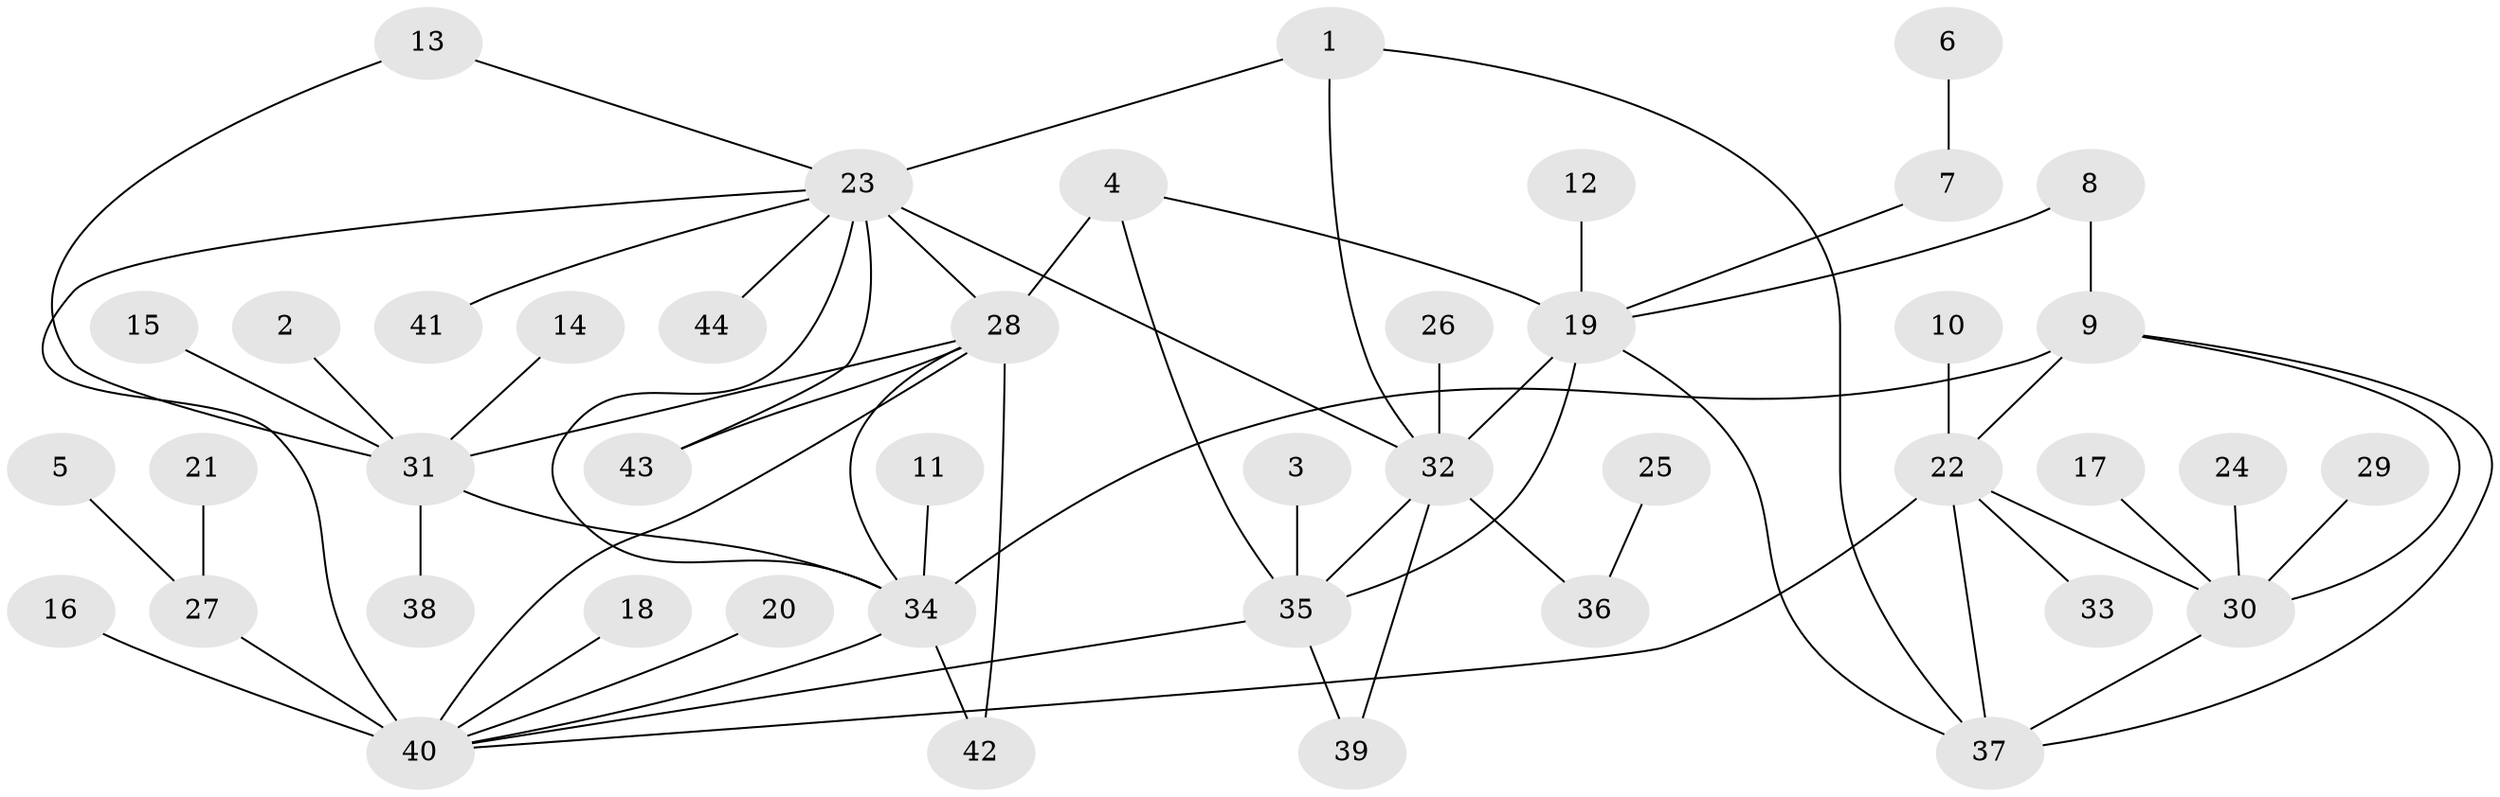// original degree distribution, {8: 0.045454545454545456, 7: 0.03409090909090909, 5: 0.03409090909090909, 4: 0.03409090909090909, 10: 0.011363636363636364, 9: 0.03409090909090909, 6: 0.011363636363636364, 3: 0.09090909090909091, 11: 0.011363636363636364, 2: 0.14772727272727273, 1: 0.5454545454545454}
// Generated by graph-tools (version 1.1) at 2025/26/03/09/25 03:26:45]
// undirected, 44 vertices, 63 edges
graph export_dot {
graph [start="1"]
  node [color=gray90,style=filled];
  1;
  2;
  3;
  4;
  5;
  6;
  7;
  8;
  9;
  10;
  11;
  12;
  13;
  14;
  15;
  16;
  17;
  18;
  19;
  20;
  21;
  22;
  23;
  24;
  25;
  26;
  27;
  28;
  29;
  30;
  31;
  32;
  33;
  34;
  35;
  36;
  37;
  38;
  39;
  40;
  41;
  42;
  43;
  44;
  1 -- 23 [weight=2.0];
  1 -- 32 [weight=2.0];
  1 -- 37 [weight=1.0];
  2 -- 31 [weight=1.0];
  3 -- 35 [weight=1.0];
  4 -- 19 [weight=2.0];
  4 -- 28 [weight=1.0];
  4 -- 35 [weight=2.0];
  5 -- 27 [weight=1.0];
  6 -- 7 [weight=1.0];
  7 -- 19 [weight=1.0];
  8 -- 9 [weight=1.0];
  8 -- 19 [weight=1.0];
  9 -- 22 [weight=1.0];
  9 -- 30 [weight=1.0];
  9 -- 34 [weight=1.0];
  9 -- 37 [weight=1.0];
  10 -- 22 [weight=1.0];
  11 -- 34 [weight=1.0];
  12 -- 19 [weight=1.0];
  13 -- 23 [weight=1.0];
  13 -- 31 [weight=1.0];
  14 -- 31 [weight=1.0];
  15 -- 31 [weight=1.0];
  16 -- 40 [weight=1.0];
  17 -- 30 [weight=1.0];
  18 -- 40 [weight=1.0];
  19 -- 32 [weight=1.0];
  19 -- 35 [weight=1.0];
  19 -- 37 [weight=1.0];
  20 -- 40 [weight=1.0];
  21 -- 27 [weight=1.0];
  22 -- 30 [weight=1.0];
  22 -- 33 [weight=1.0];
  22 -- 37 [weight=1.0];
  22 -- 40 [weight=1.0];
  23 -- 28 [weight=1.0];
  23 -- 32 [weight=1.0];
  23 -- 34 [weight=1.0];
  23 -- 40 [weight=1.0];
  23 -- 41 [weight=1.0];
  23 -- 43 [weight=1.0];
  23 -- 44 [weight=1.0];
  24 -- 30 [weight=1.0];
  25 -- 36 [weight=1.0];
  26 -- 32 [weight=1.0];
  27 -- 40 [weight=4.0];
  28 -- 31 [weight=1.0];
  28 -- 34 [weight=2.0];
  28 -- 40 [weight=1.0];
  28 -- 42 [weight=1.0];
  28 -- 43 [weight=1.0];
  29 -- 30 [weight=1.0];
  30 -- 37 [weight=1.0];
  31 -- 34 [weight=2.0];
  31 -- 38 [weight=1.0];
  32 -- 35 [weight=1.0];
  32 -- 36 [weight=1.0];
  32 -- 39 [weight=1.0];
  34 -- 40 [weight=1.0];
  34 -- 42 [weight=1.0];
  35 -- 39 [weight=1.0];
  35 -- 40 [weight=1.0];
}
